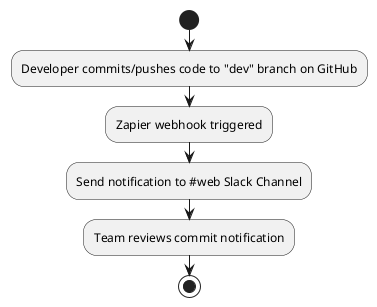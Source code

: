 @startuml
start
:Developer commits/pushes code to "dev" branch on GitHub;
:Zapier webhook triggered;
:Send notification to #web Slack Channel;
:Team reviews commit notification;
stop
@enduml
